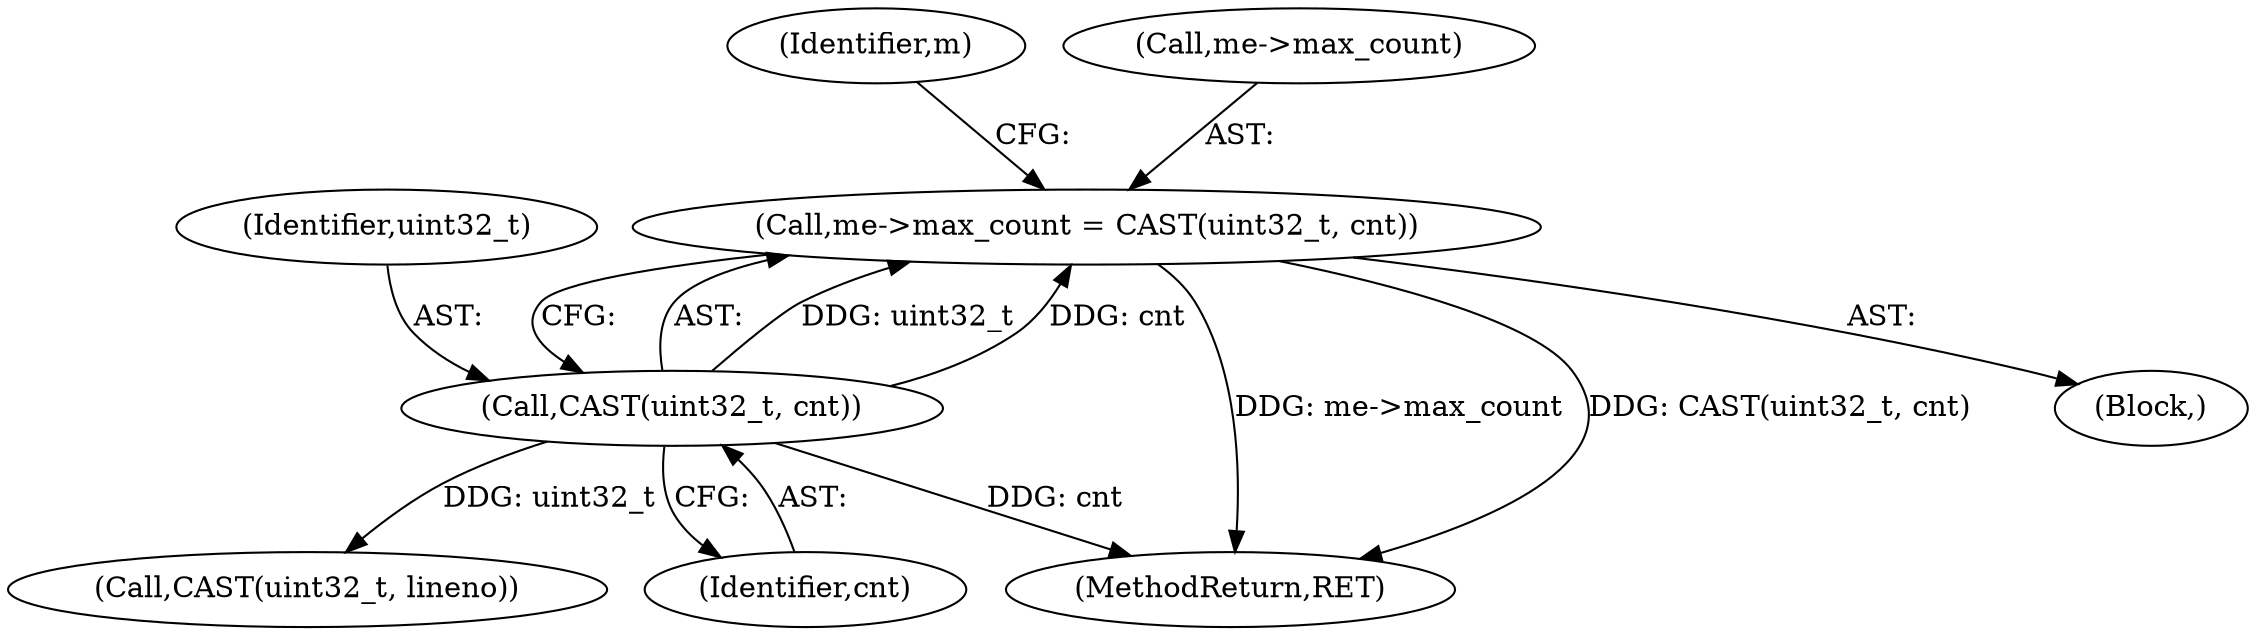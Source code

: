 digraph "0_file_4a284c89d6ef11aca34da65da7d673050a5ea320@pointer" {
"1000285" [label="(Call,me->max_count = CAST(uint32_t, cnt))"];
"1000289" [label="(Call,CAST(uint32_t, cnt))"];
"1000289" [label="(Call,CAST(uint32_t, cnt))"];
"1000291" [label="(Identifier,cnt)"];
"1000285" [label="(Call,me->max_count = CAST(uint32_t, cnt))"];
"1000257" [label="(Block,)"];
"1000378" [label="(Call,CAST(uint32_t, lineno))"];
"1001534" [label="(MethodReturn,RET)"];
"1000290" [label="(Identifier,uint32_t)"];
"1000293" [label="(Identifier,m)"];
"1000286" [label="(Call,me->max_count)"];
"1000285" -> "1000257"  [label="AST: "];
"1000285" -> "1000289"  [label="CFG: "];
"1000286" -> "1000285"  [label="AST: "];
"1000289" -> "1000285"  [label="AST: "];
"1000293" -> "1000285"  [label="CFG: "];
"1000285" -> "1001534"  [label="DDG: me->max_count"];
"1000285" -> "1001534"  [label="DDG: CAST(uint32_t, cnt)"];
"1000289" -> "1000285"  [label="DDG: uint32_t"];
"1000289" -> "1000285"  [label="DDG: cnt"];
"1000289" -> "1000291"  [label="CFG: "];
"1000290" -> "1000289"  [label="AST: "];
"1000291" -> "1000289"  [label="AST: "];
"1000289" -> "1001534"  [label="DDG: cnt"];
"1000289" -> "1000378"  [label="DDG: uint32_t"];
}
